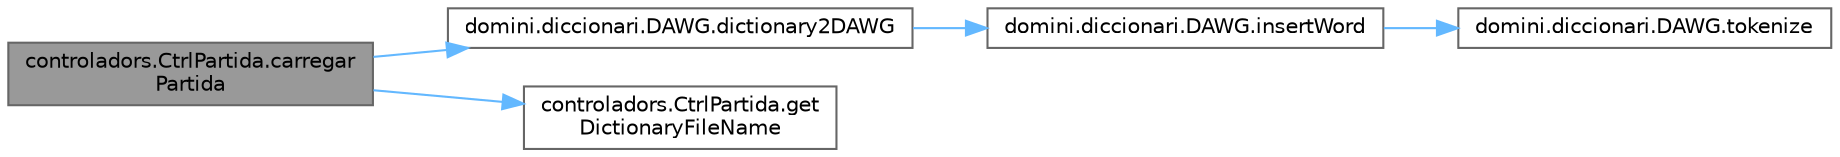 digraph "controladors.CtrlPartida.carregarPartida"
{
 // INTERACTIVE_SVG=YES
 // LATEX_PDF_SIZE
  bgcolor="transparent";
  edge [fontname=Helvetica,fontsize=10,labelfontname=Helvetica,labelfontsize=10];
  node [fontname=Helvetica,fontsize=10,shape=box,height=0.2,width=0.4];
  rankdir="LR";
  Node1 [id="Node000001",label="controladors.CtrlPartida.carregar\lPartida",height=0.2,width=0.4,color="gray40", fillcolor="grey60", style="filled", fontcolor="black",tooltip="Carrega una partida existent."];
  Node1 -> Node2 [id="edge1_Node000001_Node000002",color="steelblue1",style="solid",tooltip=" "];
  Node2 [id="Node000002",label="domini.diccionari.DAWG.dictionary2DAWG",height=0.2,width=0.4,color="grey40", fillcolor="white", style="filled",URL="$classdomini_1_1diccionari_1_1_d_a_w_g.html#a0e940935fc1a6e9b34df72a5f2a78c85",tooltip="Genera un DAWG a partir d'un fitxer amb un format específic."];
  Node2 -> Node3 [id="edge2_Node000002_Node000003",color="steelblue1",style="solid",tooltip=" "];
  Node3 [id="Node000003",label="domini.diccionari.DAWG.insertWord",height=0.2,width=0.4,color="grey40", fillcolor="white", style="filled",URL="$classdomini_1_1diccionari_1_1_d_a_w_g.html#a4556b78b36bb9abd60c62c0c67b65c94",tooltip="Modifica el DAWG perquè reconegui la paraula d'entrada com a pertanyent al lèxic."];
  Node3 -> Node4 [id="edge3_Node000003_Node000004",color="steelblue1",style="solid",tooltip=" "];
  Node4 [id="Node000004",label="domini.diccionari.DAWG.tokenize",height=0.2,width=0.4,color="grey40", fillcolor="white", style="filled",URL="$classdomini_1_1diccionari_1_1_d_a_w_g.html#ad5db7cc629d77068e51ccae18f9bfebd",tooltip="Genera una llista amb les lletres i dígrafs de la paraula paràmetre."];
  Node1 -> Node5 [id="edge4_Node000001_Node000005",color="steelblue1",style="solid",tooltip=" "];
  Node5 [id="Node000005",label="controladors.CtrlPartida.get\lDictionaryFileName",height=0.2,width=0.4,color="grey40", fillcolor="white", style="filled",URL="$classcontroladors_1_1_ctrl_partida.html#a3f08b463362f9364a6e5d04cc8de0dc2",tooltip="Obté el nom del fitxer del diccionari segons l'idioma."];
}
